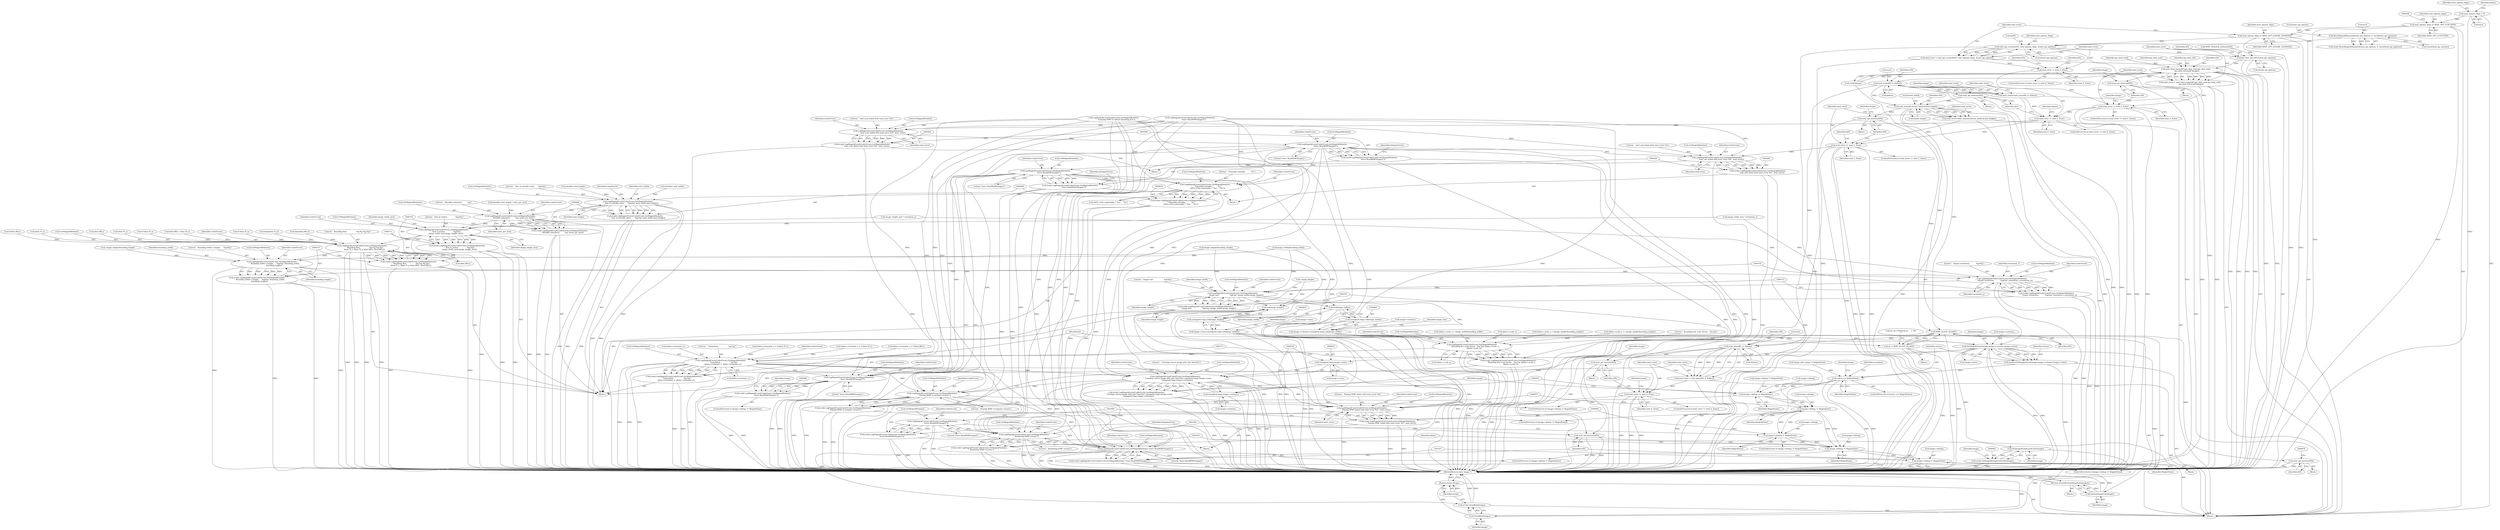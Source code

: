 digraph "0_ImageMagick_f6e9d0d9955e85bdd7540b251cd50d598dacc5e6_74@API" {
"1000221" [label="(Call,wmf_api_create(&API, wmf_options_flags, &wmf_api_options))"];
"1000216" [label="(Call,wmf_options_flags |= WMF_OPT_IGNORE_NONFATAL)"];
"1000200" [label="(Call,wmf_options_flags |= WMF_OPT_FUNCTION)"];
"1000146" [label="(Call,wmf_options_flags = 0)"];
"1000205" [label="(Call,ResetMagickMemory(&wmf_api_options, 0, sizeof(wmf_api_options)))"];
"1000219" [label="(Call,wmf_error = wmf_api_create(&API, wmf_options_flags, &wmf_api_options))"];
"1000228" [label="(Call,wmf_error != wmf_E_None)"];
"1000328" [label="(Call,wmf_error != wmf_E_None)"];
"1000388" [label="(Call,wmf_error != wmf_E_None)"];
"1000403" [label="(Call,LogMagickEvent(CoderEvent,GetMagickModule(),\n            \"  wmf_scan failed with wmf_error %d\", wmf_error))"];
"1000401" [label="(Call,(void) LogMagickEvent(CoderEvent,GetMagickModule(),\n            \"  wmf_scan failed with wmf_error %d\", wmf_error))"];
"1000410" [label="(Call,LogMagickEvent(CoderEvent,GetMagickModule(),\n            \"leave ReadWMFImage()\"))"];
"1000408" [label="(Call,(void) LogMagickEvent(CoderEvent,GetMagickModule(),\n            \"leave ReadWMFImage()\"))"];
"1000494" [label="(Call,LogMagickEvent(CoderEvent,GetMagickModule(),\n            \"  wmf_size failed with wmf_error %d\", wmf_error))"];
"1000492" [label="(Call,(void) LogMagickEvent(CoderEvent,GetMagickModule(),\n            \"  wmf_size failed with wmf_error %d\", wmf_error))"];
"1000501" [label="(Call,LogMagickEvent(CoderEvent,GetMagickModule(),\n            \"leave ReadWMFImage()\"))"];
"1000499" [label="(Call,(void) LogMagickEvent(CoderEvent,GetMagickModule(),\n            \"leave ReadWMFImage()\"))"];
"1000675" [label="(Call,LogMagickEvent(CoderEvent,GetMagickModule(),\n         \"  Placeable metafile:          %s\",\n         (API)->File->placeable ? \"Yes\" : \"No\"))"];
"1000673" [label="(Call,(void) LogMagickEvent(CoderEvent,GetMagickModule(),\n         \"  Placeable metafile:          %s\",\n         (API)->File->placeable ? \"Yes\" : \"No\"))"];
"1000689" [label="(Call,LogMagickEvent(CoderEvent,GetMagickModule(),\n        \"  Size in metafile units:      %gx%g\",wmf_width,wmf_height))"];
"1000687" [label="(Call,(void) LogMagickEvent(CoderEvent,GetMagickModule(),\n        \"  Size in metafile units:      %gx%g\",wmf_width,wmf_height))"];
"1000697" [label="(Call,LogMagickEvent(CoderEvent,GetMagickModule(),\n        \"  Metafile units/inch:         %g\",units_per_inch))"];
"1000695" [label="(Call,(void) LogMagickEvent(CoderEvent,GetMagickModule(),\n        \"  Metafile units/inch:         %g\",units_per_inch))"];
"1000704" [label="(Call,LogMagickEvent(CoderEvent,GetMagickModule(),\n        \"  Size in inches:              %gx%g\",\n        image_width_inch,image_height_inch))"];
"1000702" [label="(Call,(void) LogMagickEvent(CoderEvent,GetMagickModule(),\n        \"  Size in inches:              %gx%g\",\n        image_width_inch,image_height_inch))"];
"1000712" [label="(Call,LogMagickEvent(CoderEvent,GetMagickModule(),\n        \"  Bounding Box:                %g,%g %g,%g\",\n        bbox.TL.x, bbox.TL.y, bbox.BR.x, bbox.BR.y))"];
"1000710" [label="(Call,(void) LogMagickEvent(CoderEvent,GetMagickModule(),\n        \"  Bounding Box:                %g,%g %g,%g\",\n        bbox.TL.x, bbox.TL.y, bbox.BR.x, bbox.BR.y))"];
"1000738" [label="(Call,LogMagickEvent(CoderEvent,GetMagickModule(),\n        \"  Bounding width x height:     %gx%g\",bounding_width,\n        bounding_height))"];
"1000736" [label="(Call,(void) LogMagickEvent(CoderEvent,GetMagickModule(),\n        \"  Bounding width x height:     %gx%g\",bounding_width,\n        bounding_height))"];
"1000746" [label="(Call,LogMagickEvent(CoderEvent,GetMagickModule(),\n        \"  Output resolution:           %gx%g\",resolution_x,resolution_y))"];
"1000744" [label="(Call,(void) LogMagickEvent(CoderEvent,GetMagickModule(),\n        \"  Output resolution:           %gx%g\",resolution_x,resolution_y))"];
"1000754" [label="(Call,LogMagickEvent(CoderEvent,GetMagickModule(),\n        \"  Image size:                  %gx%g\",image_width,image_height))"];
"1000752" [label="(Call,(void) LogMagickEvent(CoderEvent,GetMagickModule(),\n        \"  Image size:                  %gx%g\",image_width,image_height))"];
"1000762" [label="(Call,LogMagickEvent(CoderEvent,GetMagickModule(),\n        \"  Bounding box scale factor:   %g,%g\",ddata->scale_x,\n        ddata->scale_y))"];
"1000760" [label="(Call,(void) LogMagickEvent(CoderEvent,GetMagickModule(),\n        \"  Bounding box scale factor:   %g,%g\",ddata->scale_x,\n        ddata->scale_y))"];
"1000774" [label="(Call,LogMagickEvent(CoderEvent,GetMagickModule(),\n        \"  Translation:                 %g,%g\",\n        ddata->translate_x, ddata->translate_y))"];
"1000772" [label="(Call,(void) LogMagickEvent(CoderEvent,GetMagickModule(),\n        \"  Translation:                 %g,%g\",\n        ddata->translate_x, ddata->translate_y))"];
"1000887" [label="(Call,LogMagickEvent(CoderEvent,GetMagickModule(),\n           \"leave ReadWMFImage()\"))"];
"1000885" [label="(Call,(void) LogMagickEvent(CoderEvent,GetMagickModule(),\n           \"leave ReadWMFImage()\"))"];
"1000926" [label="(Call,LogMagickEvent(CoderEvent,GetMagickModule(),\n        \"  Creating canvas image with size %lux%lu\",(unsigned long) image->rows,\n       (unsigned long) image->columns))"];
"1000924" [label="(Call,(void) LogMagickEvent(CoderEvent,GetMagickModule(),\n        \"  Creating canvas image with size %lux%lu\",(unsigned long) image->rows,\n       (unsigned long) image->columns))"];
"1000973" [label="(Call,LogMagickEvent(CoderEvent,GetMagickModule(),\n      \"  Playing WMF to prepare vectors\"))"];
"1000971" [label="(Call,(void) LogMagickEvent(CoderEvent,GetMagickModule(),\n      \"  Playing WMF to prepare vectors\"))"];
"1001000" [label="(Call,LogMagickEvent(CoderEvent,GetMagickModule(),\n            \"  Playing WMF failed with wmf_error %d\", wmf_error))"];
"1000998" [label="(Call,(void) LogMagickEvent(CoderEvent,GetMagickModule(),\n            \"  Playing WMF failed with wmf_error %d\", wmf_error))"];
"1001007" [label="(Call,LogMagickEvent(CoderEvent,GetMagickModule(),\n            \"leave ReadWMFImage()\"))"];
"1001005" [label="(Call,(void) LogMagickEvent(CoderEvent,GetMagickModule(),\n            \"leave ReadWMFImage()\"))"];
"1001022" [label="(Call,LogMagickEvent(CoderEvent,GetMagickModule(),\n      \"  Rendering WMF vectors\"))"];
"1001020" [label="(Call,(void) LogMagickEvent(CoderEvent,GetMagickModule(),\n      \"  Rendering WMF vectors\"))"];
"1001038" [label="(Call,LogMagickEvent(CoderEvent,GetMagickModule(),\"leave ReadWMFImage()\"))"];
"1001036" [label="(Call,(void) LogMagickEvent(CoderEvent,GetMagickModule(),\"leave ReadWMFImage()\"))"];
"1000856" [label="(Call,ceil(image_height))"];
"1000854" [label="(Call,(unsigned long) ceil(image_height))"];
"1000850" [label="(Call,image->rows=(unsigned long) ceil(image_height))"];
"1000896" [label="(Call,SetImageExtent(image,image->columns,image->rows))"];
"1000894" [label="(Call,status=SetImageExtent(image,image->columns,image->rows))"];
"1000905" [label="(Call,status == MagickFalse)"];
"1000919" [label="(Call,image->debug != MagickFalse)"];
"1000966" [label="(Call,image->debug != MagickFalse)"];
"1000992" [label="(Call,image->debug != MagickFalse)"];
"1001015" [label="(Call,image->debug != MagickFalse)"];
"1001031" [label="(Call,image->debug != MagickFalse)"];
"1000916" [label="(Call,DestroyImageList(image))"];
"1000915" [label="(Return,return(DestroyImageList(image));)"];
"1000930" [label="(Call,(unsigned long) image->rows)"];
"1000935" [label="(Call,(unsigned long) image->columns)"];
"1000963" [label="(Call,SetImageBackgroundColor(image))"];
"1000961" [label="(Call,(void) SetImageBackgroundColor(image))"];
"1001046" [label="(Call,CloseBlob(image))"];
"1001044" [label="(Call,(void) CloseBlob(image))"];
"1001048" [label="(Return,return image;)"];
"1000864" [label="(Call,ceil(image_width))"];
"1000862" [label="(Call,(unsigned long) ceil(image_width))"];
"1000858" [label="(Call,image->columns=(unsigned long) ceil(image_width))"];
"1000479" [label="(Call,wmf_error != wmf_E_None)"];
"1000985" [label="(Call,wmf_error != wmf_E_None)"];
"1000313" [label="(Call,lite_font_init (API,&wmf_api_options))"];
"1000319" [label="(Call,wmf_bbuf_input(API,ipa_blob_read,ipa_blob_seek,\n    ipa_blob_tell,(void*)image))"];
"1000317" [label="(Call,wmf_error = wmf_bbuf_input(API,ipa_blob_read,ipa_blob_seek,\n    ipa_blob_tell,(void*)image))"];
"1000332" [label="(Call,wmf_api_destroy(API))"];
"1000382" [label="(Call,wmf_scan(API, 0, &bbox))"];
"1000380" [label="(Call,wmf_error=wmf_scan(API, 0, &bbox))"];
"1000392" [label="(Call,wmf_api_destroy(API))"];
"1000472" [label="(Call,wmf_size(API,&wmf_width,&wmf_height))"];
"1000470" [label="(Call,wmf_error=wmf_size(API,&wmf_width,&wmf_height))"];
"1000483" [label="(Call,wmf_api_destroy(API))"];
"1000790" [label="(Call,WMF_ELICIT_DC(API))"];
"1000788" [label="(Call,dc = WMF_ELICIT_DC(API))"];
"1000873" [label="(Call,wmf_api_destroy(API))"];
"1000979" [label="(Call,wmf_play(API, 0, &bbox))"];
"1000977" [label="(Call,wmf_error = wmf_play(API, 0, &bbox))"];
"1000989" [label="(Call,wmf_api_destroy(API))"];
"1001042" [label="(Call,wmf_api_destroy(API))"];
"1000752" [label="(Call,(void) LogMagickEvent(CoderEvent,GetMagickModule(),\n        \"  Image size:                  %gx%g\",image_width,image_height))"];
"1000769" [label="(Call,ddata->scale_y)"];
"1000479" [label="(Call,wmf_error != wmf_E_None)"];
"1000498" [label="(Identifier,wmf_error)"];
"1000778" [label="(Call,ddata->translate_x)"];
"1000869" [label="(Identifier,image_info)"];
"1000901" [label="(Call,image->rows)"];
"1000897" [label="(Identifier,image)"];
"1000710" [label="(Call,(void) LogMagickEvent(CoderEvent,GetMagickModule(),\n        \"  Bounding Box:                %g,%g %g,%g\",\n        bbox.TL.x, bbox.TL.y, bbox.BR.x, bbox.BR.y))"];
"1000981" [label="(Literal,0)"];
"1000713" [label="(Identifier,CoderEvent)"];
"1001044" [label="(Call,(void) CloseBlob(image))"];
"1000751" [label="(Identifier,resolution_y)"];
"1000314" [label="(Identifier,API)"];
"1000766" [label="(Call,ddata->scale_x)"];
"1000384" [label="(Literal,0)"];
"1000749" [label="(Literal,\"  Output resolution:           %gx%g\")"];
"1000692" [label="(Literal,\"  Size in metafile units:      %gx%g\")"];
"1000549" [label="(Call,(double) wmf_height)"];
"1001049" [label="(Identifier,image)"];
"1000888" [label="(Identifier,CoderEvent)"];
"1000997" [label="(Block,)"];
"1000222" [label="(Call,&API)"];
"1001030" [label="(ControlStructure,if (image->debug != MagickFalse))"];
"1001001" [label="(Identifier,CoderEvent)"];
"1000857" [label="(Identifier,image_height)"];
"1000651" [label="(Call,-image_height/bounding_height)"];
"1000898" [label="(Call,image->columns)"];
"1000502" [label="(Identifier,CoderEvent)"];
"1000313" [label="(Call,lite_font_init (API,&wmf_api_options))"];
"1000216" [label="(Call,wmf_options_flags |= WMF_OPT_IGNORE_NONFATAL)"];
"1000148" [label="(Literal,0)"];
"1000147" [label="(Identifier,wmf_options_flags)"];
"1000998" [label="(Call,(void) LogMagickEvent(CoderEvent,GetMagickModule(),\n            \"  Playing WMF failed with wmf_error %d\", wmf_error))"];
"1000690" [label="(Identifier,CoderEvent)"];
"1000401" [label="(Call,(void) LogMagickEvent(CoderEvent,GetMagickModule(),\n            \"  wmf_scan failed with wmf_error %d\", wmf_error))"];
"1000894" [label="(Call,status=SetImageExtent(image,image->columns,image->rows))"];
"1000758" [label="(Identifier,image_width)"];
"1000652" [label="(Call,-image_height)"];
"1000472" [label="(Call,wmf_size(API,&wmf_width,&wmf_height))"];
"1000392" [label="(Call,wmf_api_destroy(API))"];
"1000862" [label="(Call,(unsigned long) ceil(image_width))"];
"1000864" [label="(Call,ceil(image_width))"];
"1000973" [label="(Call,LogMagickEvent(CoderEvent,GetMagickModule(),\n      \"  Playing WMF to prepare vectors\"))"];
"1000791" [label="(Identifier,API)"];
"1000908" [label="(Block,)"];
"1000478" [label="(ControlStructure,if (wmf_error != wmf_E_None))"];
"1000218" [label="(Identifier,WMF_OPT_IGNORE_NONFATAL)"];
"1000742" [label="(Identifier,bounding_width)"];
"1000380" [label="(Call,wmf_error=wmf_scan(API, 0, &bbox))"];
"1000672" [label="(Block,)"];
"1000324" [label="(Call,(void*)image)"];
"1000976" [label="(Literal,\"  Playing WMF to prepare vectors\")"];
"1000993" [label="(Call,image->debug)"];
"1000731" [label="(Call,bbox.BR.y)"];
"1000264" [label="(Call,WMF_MAGICK_GetData(API))"];
"1001022" [label="(Call,LogMagickEvent(CoderEvent,GetMagickModule(),\n      \"  Rendering WMF vectors\"))"];
"1000631" [label="(Call,image_height/bounding_height)"];
"1000910" [label="(Identifier,exception)"];
"1000990" [label="(Identifier,API)"];
"1000381" [label="(Identifier,wmf_error)"];
"1000677" [label="(Call,GetMagickModule())"];
"1000963" [label="(Call,SetImageBackgroundColor(image))"];
"1001038" [label="(Call,LogMagickEvent(CoderEvent,GetMagickModule(),\"leave ReadWMFImage()\"))"];
"1000393" [label="(Identifier,API)"];
"1001036" [label="(Call,(void) LogMagickEvent(CoderEvent,GetMagickModule(),\"leave ReadWMFImage()\"))"];
"1000895" [label="(Identifier,status)"];
"1000202" [label="(Identifier,WMF_OPT_FUNCTION)"];
"1000991" [label="(ControlStructure,if (image->debug != MagickFalse))"];
"1001035" [label="(Identifier,MagickFalse)"];
"1000748" [label="(Call,GetMagickModule())"];
"1000205" [label="(Call,ResetMagickMemory(&wmf_api_options, 0, sizeof(wmf_api_options)))"];
"1000907" [label="(Identifier,MagickFalse)"];
"1000391" [label="(Block,)"];
"1000927" [label="(Identifier,CoderEvent)"];
"1001000" [label="(Call,LogMagickEvent(CoderEvent,GetMagickModule(),\n            \"  Playing WMF failed with wmf_error %d\", wmf_error))"];
"1000679" [label="(Call,(API)->File->placeable ? \"Yes\" : \"No\")"];
"1000501" [label="(Call,LogMagickEvent(CoderEvent,GetMagickModule(),\n            \"leave ReadWMFImage()\"))"];
"1000497" [label="(Literal,\"  wmf_size failed with wmf_error %d\")"];
"1000704" [label="(Call,LogMagickEvent(CoderEvent,GetMagickModule(),\n        \"  Size in inches:              %gx%g\",\n        image_width_inch,image_height_inch))"];
"1000709" [label="(Identifier,image_height_inch)"];
"1000385" [label="(Call,&bbox)"];
"1001024" [label="(Call,GetMagickModule())"];
"1000697" [label="(Call,LogMagickEvent(CoderEvent,GetMagickModule(),\n        \"  Metafile units/inch:         %g\",units_per_inch))"];
"1000747" [label="(Identifier,CoderEvent)"];
"1000600" [label="(Call,0-bbox.TL.x)"];
"1001016" [label="(Call,image->debug)"];
"1000225" [label="(Call,&wmf_api_options)"];
"1000975" [label="(Call,GetMagickModule())"];
"1000251" [label="(Call,LogMagickEvent(CoderEvent,GetMagickModule(),\n            \"leave ReadWMFImage()\"))"];
"1000708" [label="(Identifier,image_width_inch)"];
"1000219" [label="(Call,wmf_error = wmf_api_create(&API, wmf_options_flags, &wmf_api_options))"];
"1001039" [label="(Identifier,CoderEvent)"];
"1000988" [label="(Block,)"];
"1000388" [label="(Call,wmf_error != wmf_E_None)"];
"1000397" [label="(Identifier,image)"];
"1000916" [label="(Call,DestroyImageList(image))"];
"1000966" [label="(Call,image->debug != MagickFalse)"];
"1001048" [label="(Return,return image;)"];
"1000406" [label="(Literal,\"  wmf_scan failed with wmf_error %d\")"];
"1000905" [label="(Call,status == MagickFalse)"];
"1000152" [label="(Identifier,ddata)"];
"1000320" [label="(Identifier,API)"];
"1000627" [label="(Call,ddata->scale_y = (image_height/bounding_height))"];
"1000904" [label="(ControlStructure,if (status == MagickFalse))"];
"1000965" [label="(ControlStructure,if (image->debug != MagickFalse))"];
"1000331" [label="(Block,)"];
"1000736" [label="(Call,(void) LogMagickEvent(CoderEvent,GetMagickModule(),\n        \"  Bounding width x height:     %gx%g\",bounding_width,\n        bounding_height))"];
"1001019" [label="(Identifier,MagickFalse)"];
"1000492" [label="(Call,(void) LogMagickEvent(CoderEvent,GetMagickModule(),\n            \"  wmf_size failed with wmf_error %d\", wmf_error))"];
"1000746" [label="(Call,LogMagickEvent(CoderEvent,GetMagickModule(),\n        \"  Output resolution:           %gx%g\",resolution_x,resolution_y))"];
"1000496" [label="(Call,GetMagickModule())"];
"1000788" [label="(Call,dc = WMF_ELICIT_DC(API))"];
"1000790" [label="(Call,WMF_ELICIT_DC(API))"];
"1000673" [label="(Call,(void) LogMagickEvent(CoderEvent,GetMagickModule(),\n         \"  Placeable metafile:          %s\",\n         (API)->File->placeable ? \"Yes\" : \"No\"))"];
"1001005" [label="(Call,(void) LogMagickEvent(CoderEvent,GetMagickModule(),\n            \"leave ReadWMFImage()\"))"];
"1000220" [label="(Identifier,wmf_error)"];
"1000474" [label="(Call,&wmf_width)"];
"1000985" [label="(Call,wmf_error != wmf_E_None)"];
"1000227" [label="(ControlStructure,if (wmf_error != wmf_E_None))"];
"1000315" [label="(Call,&wmf_api_options)"];
"1000620" [label="(Call,fabs(bbox.TL.y))"];
"1001023" [label="(Identifier,CoderEvent)"];
"1000203" [label="(Call,(void) ResetMagickMemory(&wmf_api_options, 0, sizeof(wmf_api_options)))"];
"1000860" [label="(Identifier,image)"];
"1000968" [label="(Identifier,image)"];
"1000332" [label="(Call,wmf_api_destroy(API))"];
"1000614" [label="(Call,fabs(bbox.BR.y))"];
"1000647" [label="(Call,ddata->scale_y = (-image_height/bounding_height))"];
"1000741" [label="(Literal,\"  Bounding width x height:     %gx%g\")"];
"1001002" [label="(Call,GetMagickModule())"];
"1000889" [label="(Call,GetMagickModule())"];
"1000667" [label="(Call,image->debug != MagickFalse)"];
"1000961" [label="(Call,(void) SetImageBackgroundColor(image))"];
"1000744" [label="(Call,(void) LogMagickEvent(CoderEvent,GetMagickModule(),\n        \"  Output resolution:           %gx%g\",resolution_x,resolution_y))"];
"1001041" [label="(Literal,\"leave ReadWMFImage()\")"];
"1000980" [label="(Identifier,API)"];
"1000494" [label="(Call,LogMagickEvent(CoderEvent,GetMagickModule(),\n            \"  wmf_size failed with wmf_error %d\", wmf_error))"];
"1000765" [label="(Literal,\"  Bounding box scale factor:   %g,%g\")"];
"1000483" [label="(Call,wmf_api_destroy(API))"];
"1000943" [label="(Identifier,image)"];
"1000874" [label="(Identifier,API)"];
"1000200" [label="(Call,wmf_options_flags |= WMF_OPT_FUNCTION)"];
"1001028" [label="(Identifier,ddata)"];
"1000940" [label="(Block,)"];
"1000977" [label="(Call,wmf_error = wmf_play(API, 0, &bbox))"];
"1000410" [label="(Call,LogMagickEvent(CoderEvent,GetMagickModule(),\n            \"leave ReadWMFImage()\"))"];
"1000715" [label="(Literal,\"  Bounding Box:                %g,%g %g,%g\")"];
"1000208" [label="(Literal,0)"];
"1000330" [label="(Identifier,wmf_E_None)"];
"1000865" [label="(Identifier,image_width)"];
"1000756" [label="(Call,GetMagickModule())"];
"1000887" [label="(Call,LogMagickEvent(CoderEvent,GetMagickModule(),\n           \"leave ReadWMFImage()\"))"];
"1000763" [label="(Identifier,CoderEvent)"];
"1000979" [label="(Call,wmf_play(API, 0, &bbox))"];
"1000491" [label="(Block,)"];
"1000755" [label="(Identifier,CoderEvent)"];
"1000932" [label="(Call,image->rows)"];
"1001008" [label="(Identifier,CoderEvent)"];
"1000400" [label="(Block,)"];
"1000923" [label="(Identifier,MagickFalse)"];
"1000964" [label="(Identifier,image)"];
"1000706" [label="(Call,GetMagickModule())"];
"1000659" [label="(Call,0-bbox.BR.y)"];
"1000716" [label="(Call,bbox.TL.x)"];
"1000879" [label="(ControlStructure,if (image->debug != MagickFalse))"];
"1000678" [label="(Literal,\"  Placeable metafile:          %s\")"];
"1000407" [label="(Identifier,wmf_error)"];
"1000689" [label="(Call,LogMagickEvent(CoderEvent,GetMagickModule(),\n        \"  Size in metafile units:      %gx%g\",wmf_width,wmf_height))"];
"1000777" [label="(Literal,\"  Translation:                 %g,%g\")"];
"1000596" [label="(Call,ddata->translate_x = 0-bbox.TL.x)"];
"1000714" [label="(Call,GetMagickModule())"];
"1000224" [label="(Identifier,wmf_options_flags)"];
"1000974" [label="(Identifier,CoderEvent)"];
"1001003" [label="(Literal,\"  Playing WMF failed with wmf_error %d\")"];
"1001004" [label="(Identifier,wmf_error)"];
"1001031" [label="(Call,image->debug != MagickFalse)"];
"1000984" [label="(ControlStructure,if (wmf_error != wmf_E_None))"];
"1000917" [label="(Identifier,image)"];
"1000759" [label="(Identifier,image_height)"];
"1000726" [label="(Call,bbox.BR.x)"];
"1000319" [label="(Call,wmf_bbuf_input(API,ipa_blob_read,ipa_blob_seek,\n    ipa_blob_tell,(void*)image))"];
"1000503" [label="(Call,GetMagickModule())"];
"1001009" [label="(Call,GetMagickModule())"];
"1000929" [label="(Literal,\"  Creating canvas image with size %lux%lu\")"];
"1000858" [label="(Call,image->columns=(unsigned long) ceil(image_width))"];
"1000484" [label="(Identifier,API)"];
"1001025" [label="(Literal,\"  Rendering WMF vectors\")"];
"1000926" [label="(Call,LogMagickEvent(CoderEvent,GetMagickModule(),\n        \"  Creating canvas image with size %lux%lu\",(unsigned long) image->rows,\n       (unsigned long) image->columns))"];
"1000333" [label="(Identifier,API)"];
"1000383" [label="(Identifier,API)"];
"1000481" [label="(Identifier,wmf_E_None)"];
"1000893" [label="(Identifier,image)"];
"1000555" [label="(Call,image_width_inch * resolution_x)"];
"1000206" [label="(Call,&wmf_api_options)"];
"1000989" [label="(Call,wmf_api_destroy(API))"];
"1000228" [label="(Call,wmf_error != wmf_E_None)"];
"1000411" [label="(Identifier,CoderEvent)"];
"1000701" [label="(Identifier,units_per_inch)"];
"1000971" [label="(Call,(void) LogMagickEvent(CoderEvent,GetMagickModule(),\n      \"  Playing WMF to prepare vectors\"))"];
"1000937" [label="(Call,image->columns)"];
"1000473" [label="(Identifier,API)"];
"1000872" [label="(Block,)"];
"1000757" [label="(Literal,\"  Image size:                  %gx%g\")"];
"1000221" [label="(Call,wmf_api_create(&API, wmf_options_flags, &wmf_api_options))"];
"1000935" [label="(Call,(unsigned long) image->columns)"];
"1000920" [label="(Call,image->debug)"];
"1000376" [label="(Call,LogMagickEvent(CoderEvent,GetMagickModule(),\n      \"  Scanning WMF to obtain bounding box\"))"];
"1000885" [label="(Call,(void) LogMagickEvent(CoderEvent,GetMagickModule(),\n           \"leave ReadWMFImage()\"))"];
"1000209" [label="(Call,sizeof(wmf_api_options))"];
"1000750" [label="(Identifier,resolution_x)"];
"1000229" [label="(Identifier,wmf_error)"];
"1000405" [label="(Call,GetMagickModule())"];
"1000994" [label="(Identifier,image)"];
"1000389" [label="(Identifier,wmf_error)"];
"1000867" [label="(Call,image_info->ping != MagickFalse)"];
"1000707" [label="(Literal,\"  Size in inches:              %gx%g\")"];
"1000413" [label="(Literal,\"leave ReadWMFImage()\")"];
"1001020" [label="(Call,(void) LogMagickEvent(CoderEvent,GetMagickModule(),\n      \"  Rendering WMF vectors\"))"];
"1000693" [label="(Identifier,wmf_width)"];
"1000793" [label="(Literal,\"dc->Window.Ox     = %d\n\")"];
"1000495" [label="(Identifier,CoderEvent)"];
"1000329" [label="(Identifier,wmf_error)"];
"1000705" [label="(Identifier,CoderEvent)"];
"1001040" [label="(Call,GetMagickModule())"];
"1000506" [label="(Identifier,DelegateError)"];
"1000201" [label="(Identifier,wmf_options_flags)"];
"1001047" [label="(Identifier,image)"];
"1000764" [label="(Call,GetMagickModule())"];
"1000259" [label="(Identifier,API)"];
"1000390" [label="(Identifier,wmf_E_None)"];
"1000921" [label="(Identifier,image)"];
"1000760" [label="(Call,(void) LogMagickEvent(CoderEvent,GetMagickModule(),\n        \"  Bounding box scale factor:   %g,%g\",ddata->scale_x,\n        ddata->scale_y))"];
"1000337" [label="(Identifier,image)"];
"1000560" [label="(Call,image_height_inch * resolution_y)"];
"1000217" [label="(Identifier,wmf_options_flags)"];
"1001015" [label="(Call,image->debug != MagickFalse)"];
"1001042" [label="(Call,wmf_api_destroy(API))"];
"1000906" [label="(Identifier,status)"];
"1000781" [label="(Call,ddata->translate_y)"];
"1000775" [label="(Identifier,CoderEvent)"];
"1000382" [label="(Call,wmf_scan(API, 0, &bbox))"];
"1000721" [label="(Call,bbox.TL.y)"];
"1000131" [label="(Block,)"];
"1000634" [label="(Call,ddata->translate_y = 0-bbox.TL.y)"];
"1000890" [label="(Literal,\"leave ReadWMFImage()\")"];
"1000694" [label="(Identifier,wmf_height)"];
"1000482" [label="(Block,)"];
"1000419" [label="(Identifier,ddata)"];
"1001050" [label="(MethodReturn,static Image *)"];
"1000504" [label="(Literal,\"leave ReadWMFImage()\")"];
"1000403" [label="(Call,LogMagickEvent(CoderEvent,GetMagickModule(),\n            \"  wmf_scan failed with wmf_error %d\", wmf_error))"];
"1001007" [label="(Call,LogMagickEvent(CoderEvent,GetMagickModule(),\n            \"leave ReadWMFImage()\"))"];
"1000321" [label="(Identifier,ipa_blob_read)"];
"1000700" [label="(Literal,\"  Metafile units/inch:         %g\")"];
"1000387" [label="(ControlStructure,if (wmf_error != wmf_E_None))"];
"1000851" [label="(Call,image->rows)"];
"1000738" [label="(Call,LogMagickEvent(CoderEvent,GetMagickModule(),\n        \"  Bounding width x height:     %gx%g\",bounding_width,\n        bounding_height))"];
"1000928" [label="(Call,GetMagickModule())"];
"1000687" [label="(Call,(void) LogMagickEvent(CoderEvent,GetMagickModule(),\n        \"  Size in metafile units:      %gx%g\",wmf_width,wmf_height))"];
"1000476" [label="(Call,&wmf_height)"];
"1000996" [label="(Identifier,MagickFalse)"];
"1000850" [label="(Call,image->rows=(unsigned long) ceil(image_height))"];
"1000676" [label="(Identifier,CoderEvent)"];
"1000415" [label="(Identifier,DelegateError)"];
"1000146" [label="(Call,wmf_options_flags = 0)"];
"1000754" [label="(Call,LogMagickEvent(CoderEvent,GetMagickModule(),\n        \"  Image size:                  %gx%g\",image_width,image_height))"];
"1000702" [label="(Call,(void) LogMagickEvent(CoderEvent,GetMagickModule(),\n        \"  Size in inches:              %gx%g\",\n        image_width_inch,image_height_inch))"];
"1000789" [label="(Identifier,dc)"];
"1000743" [label="(Identifier,bounding_height)"];
"1000593" [label="(Call,image_width/bounding_width)"];
"1001043" [label="(Identifier,API)"];
"1000548" [label="(Call,(double) wmf_height / units_per_inch)"];
"1000655" [label="(Call,ddata->translate_y = 0-bbox.BR.y)"];
"1000774" [label="(Call,LogMagickEvent(CoderEvent,GetMagickModule(),\n        \"  Translation:                 %g,%g\",\n        ddata->translate_x, ddata->translate_y))"];
"1000854" [label="(Call,(unsigned long) ceil(image_height))"];
"1000978" [label="(Identifier,wmf_error)"];
"1000408" [label="(Call,(void) LogMagickEvent(CoderEvent,GetMagickModule(),\n            \"leave ReadWMFImage()\"))"];
"1000480" [label="(Identifier,wmf_error)"];
"1000328" [label="(Call,wmf_error != wmf_E_None)"];
"1000488" [label="(Identifier,image)"];
"1000327" [label="(ControlStructure,if (wmf_error != wmf_E_None))"];
"1000695" [label="(Call,(void) LogMagickEvent(CoderEvent,GetMagickModule(),\n        \"  Metafile units/inch:         %g\",units_per_inch))"];
"1000511" [label="(Identifier,API)"];
"1000987" [label="(Identifier,wmf_E_None)"];
"1000712" [label="(Call,LogMagickEvent(CoderEvent,GetMagickModule(),\n        \"  Bounding Box:                %g,%g %g,%g\",\n        bbox.TL.x, bbox.TL.y, bbox.BR.x, bbox.BR.y))"];
"1000318" [label="(Identifier,wmf_error)"];
"1000918" [label="(ControlStructure,if (image->debug != MagickFalse))"];
"1000992" [label="(Call,image->debug != MagickFalse)"];
"1000230" [label="(Identifier,wmf_E_None)"];
"1000233" [label="(Identifier,API)"];
"1000698" [label="(Identifier,CoderEvent)"];
"1000675" [label="(Call,LogMagickEvent(CoderEvent,GetMagickModule(),\n         \"  Placeable metafile:          %s\",\n         (API)->File->placeable ? \"Yes\" : \"No\"))"];
"1001010" [label="(Literal,\"leave ReadWMFImage()\")"];
"1000542" [label="(Call,(double) wmf_width)"];
"1000740" [label="(Call,GetMagickModule())"];
"1000699" [label="(Call,GetMagickModule())"];
"1001017" [label="(Identifier,image)"];
"1000784" [label="(Block,)"];
"1000371" [label="(Identifier,image)"];
"1000873" [label="(Call,wmf_api_destroy(API))"];
"1000470" [label="(Call,wmf_error=wmf_size(API,&wmf_width,&wmf_height))"];
"1000924" [label="(Call,(void) LogMagickEvent(CoderEvent,GetMagickModule(),\n        \"  Creating canvas image with size %lux%lu\",(unsigned long) image->rows,\n       (unsigned long) image->columns))"];
"1000471" [label="(Identifier,wmf_error)"];
"1000638" [label="(Call,0-bbox.TL.y)"];
"1000930" [label="(Call,(unsigned long) image->rows)"];
"1001046" [label="(Call,CloseBlob(image))"];
"1000967" [label="(Call,image->debug)"];
"1000982" [label="(Call,&bbox)"];
"1000739" [label="(Identifier,CoderEvent)"];
"1000915" [label="(Return,return(DestroyImageList(image));)"];
"1000322" [label="(Identifier,ipa_blob_seek)"];
"1000859" [label="(Call,image->columns)"];
"1000565" [label="(Call,bbox.BR.x - bbox.TL.x)"];
"1000772" [label="(Call,(void) LogMagickEvent(CoderEvent,GetMagickModule(),\n        \"  Translation:                 %g,%g\",\n        ddata->translate_x, ddata->translate_y))"];
"1000970" [label="(Identifier,MagickFalse)"];
"1000896" [label="(Call,SetImageExtent(image,image->columns,image->rows))"];
"1000317" [label="(Call,wmf_error = wmf_bbuf_input(API,ipa_blob_read,ipa_blob_seek,\n    ipa_blob_tell,(void*)image))"];
"1000589" [label="(Call,ddata->scale_x = image_width/bounding_width)"];
"1000412" [label="(Call,GetMagickModule())"];
"1001014" [label="(ControlStructure,if (image->debug != MagickFalse))"];
"1000919" [label="(Call,image->debug != MagickFalse)"];
"1000404" [label="(Identifier,CoderEvent)"];
"1000986" [label="(Identifier,wmf_error)"];
"1000323" [label="(Identifier,ipa_blob_tell)"];
"1001012" [label="(Identifier,DelegateError)"];
"1000691" [label="(Call,GetMagickModule())"];
"1000856" [label="(Call,ceil(image_height))"];
"1001032" [label="(Call,image->debug)"];
"1000762" [label="(Call,LogMagickEvent(CoderEvent,GetMagickModule(),\n        \"  Bounding box scale factor:   %g,%g\",ddata->scale_x,\n        ddata->scale_y))"];
"1000776" [label="(Call,GetMagickModule())"];
"1000499" [label="(Call,(void) LogMagickEvent(CoderEvent,GetMagickModule(),\n            \"leave ReadWMFImage()\"))"];
"1000221" -> "1000219"  [label="AST: "];
"1000221" -> "1000225"  [label="CFG: "];
"1000222" -> "1000221"  [label="AST: "];
"1000224" -> "1000221"  [label="AST: "];
"1000225" -> "1000221"  [label="AST: "];
"1000219" -> "1000221"  [label="CFG: "];
"1000221" -> "1001050"  [label="DDG: "];
"1000221" -> "1001050"  [label="DDG: "];
"1000221" -> "1000219"  [label="DDG: "];
"1000221" -> "1000219"  [label="DDG: "];
"1000221" -> "1000219"  [label="DDG: "];
"1000216" -> "1000221"  [label="DDG: "];
"1000205" -> "1000221"  [label="DDG: "];
"1000221" -> "1000313"  [label="DDG: "];
"1000216" -> "1000131"  [label="AST: "];
"1000216" -> "1000218"  [label="CFG: "];
"1000217" -> "1000216"  [label="AST: "];
"1000218" -> "1000216"  [label="AST: "];
"1000220" -> "1000216"  [label="CFG: "];
"1000216" -> "1001050"  [label="DDG: "];
"1000216" -> "1001050"  [label="DDG: "];
"1000200" -> "1000216"  [label="DDG: "];
"1000200" -> "1000131"  [label="AST: "];
"1000200" -> "1000202"  [label="CFG: "];
"1000201" -> "1000200"  [label="AST: "];
"1000202" -> "1000200"  [label="AST: "];
"1000204" -> "1000200"  [label="CFG: "];
"1000200" -> "1001050"  [label="DDG: "];
"1000200" -> "1001050"  [label="DDG: "];
"1000146" -> "1000200"  [label="DDG: "];
"1000146" -> "1000131"  [label="AST: "];
"1000146" -> "1000148"  [label="CFG: "];
"1000147" -> "1000146"  [label="AST: "];
"1000148" -> "1000146"  [label="AST: "];
"1000152" -> "1000146"  [label="CFG: "];
"1000146" -> "1001050"  [label="DDG: "];
"1000205" -> "1000203"  [label="AST: "];
"1000205" -> "1000209"  [label="CFG: "];
"1000206" -> "1000205"  [label="AST: "];
"1000208" -> "1000205"  [label="AST: "];
"1000209" -> "1000205"  [label="AST: "];
"1000203" -> "1000205"  [label="CFG: "];
"1000205" -> "1000203"  [label="DDG: "];
"1000205" -> "1000203"  [label="DDG: "];
"1000219" -> "1000131"  [label="AST: "];
"1000220" -> "1000219"  [label="AST: "];
"1000229" -> "1000219"  [label="CFG: "];
"1000219" -> "1001050"  [label="DDG: "];
"1000219" -> "1000228"  [label="DDG: "];
"1000228" -> "1000227"  [label="AST: "];
"1000228" -> "1000230"  [label="CFG: "];
"1000229" -> "1000228"  [label="AST: "];
"1000230" -> "1000228"  [label="AST: "];
"1000233" -> "1000228"  [label="CFG: "];
"1000259" -> "1000228"  [label="CFG: "];
"1000228" -> "1000328"  [label="DDG: "];
"1000328" -> "1000327"  [label="AST: "];
"1000328" -> "1000330"  [label="CFG: "];
"1000329" -> "1000328"  [label="AST: "];
"1000330" -> "1000328"  [label="AST: "];
"1000333" -> "1000328"  [label="CFG: "];
"1000371" -> "1000328"  [label="CFG: "];
"1000328" -> "1001050"  [label="DDG: "];
"1000328" -> "1001050"  [label="DDG: "];
"1000328" -> "1001050"  [label="DDG: "];
"1000317" -> "1000328"  [label="DDG: "];
"1000328" -> "1000388"  [label="DDG: "];
"1000388" -> "1000387"  [label="AST: "];
"1000388" -> "1000390"  [label="CFG: "];
"1000389" -> "1000388"  [label="AST: "];
"1000390" -> "1000388"  [label="AST: "];
"1000393" -> "1000388"  [label="CFG: "];
"1000419" -> "1000388"  [label="CFG: "];
"1000380" -> "1000388"  [label="DDG: "];
"1000388" -> "1000403"  [label="DDG: "];
"1000388" -> "1000479"  [label="DDG: "];
"1000403" -> "1000401"  [label="AST: "];
"1000403" -> "1000407"  [label="CFG: "];
"1000404" -> "1000403"  [label="AST: "];
"1000405" -> "1000403"  [label="AST: "];
"1000406" -> "1000403"  [label="AST: "];
"1000407" -> "1000403"  [label="AST: "];
"1000401" -> "1000403"  [label="CFG: "];
"1000403" -> "1000401"  [label="DDG: "];
"1000403" -> "1000401"  [label="DDG: "];
"1000403" -> "1000401"  [label="DDG: "];
"1000403" -> "1000401"  [label="DDG: "];
"1000376" -> "1000403"  [label="DDG: "];
"1000251" -> "1000403"  [label="DDG: "];
"1000403" -> "1000410"  [label="DDG: "];
"1000401" -> "1000400"  [label="AST: "];
"1000402" -> "1000401"  [label="AST: "];
"1000409" -> "1000401"  [label="CFG: "];
"1000401" -> "1001050"  [label="DDG: "];
"1000401" -> "1001050"  [label="DDG: "];
"1000410" -> "1000408"  [label="AST: "];
"1000410" -> "1000413"  [label="CFG: "];
"1000411" -> "1000410"  [label="AST: "];
"1000412" -> "1000410"  [label="AST: "];
"1000413" -> "1000410"  [label="AST: "];
"1000408" -> "1000410"  [label="CFG: "];
"1000410" -> "1001050"  [label="DDG: "];
"1000410" -> "1001050"  [label="DDG: "];
"1000410" -> "1000408"  [label="DDG: "];
"1000410" -> "1000408"  [label="DDG: "];
"1000410" -> "1000408"  [label="DDG: "];
"1000410" -> "1000494"  [label="DDG: "];
"1000410" -> "1000675"  [label="DDG: "];
"1000410" -> "1000887"  [label="DDG: "];
"1000410" -> "1000926"  [label="DDG: "];
"1000410" -> "1000973"  [label="DDG: "];
"1000410" -> "1001000"  [label="DDG: "];
"1000410" -> "1001022"  [label="DDG: "];
"1000410" -> "1001038"  [label="DDG: "];
"1000408" -> "1000400"  [label="AST: "];
"1000409" -> "1000408"  [label="AST: "];
"1000415" -> "1000408"  [label="CFG: "];
"1000408" -> "1001050"  [label="DDG: "];
"1000408" -> "1001050"  [label="DDG: "];
"1000494" -> "1000492"  [label="AST: "];
"1000494" -> "1000498"  [label="CFG: "];
"1000495" -> "1000494"  [label="AST: "];
"1000496" -> "1000494"  [label="AST: "];
"1000497" -> "1000494"  [label="AST: "];
"1000498" -> "1000494"  [label="AST: "];
"1000492" -> "1000494"  [label="CFG: "];
"1000494" -> "1001050"  [label="DDG: "];
"1000494" -> "1000492"  [label="DDG: "];
"1000494" -> "1000492"  [label="DDG: "];
"1000494" -> "1000492"  [label="DDG: "];
"1000494" -> "1000492"  [label="DDG: "];
"1000376" -> "1000494"  [label="DDG: "];
"1000251" -> "1000494"  [label="DDG: "];
"1000479" -> "1000494"  [label="DDG: "];
"1000494" -> "1000501"  [label="DDG: "];
"1000492" -> "1000491"  [label="AST: "];
"1000493" -> "1000492"  [label="AST: "];
"1000500" -> "1000492"  [label="CFG: "];
"1000492" -> "1001050"  [label="DDG: "];
"1000492" -> "1001050"  [label="DDG: "];
"1000501" -> "1000499"  [label="AST: "];
"1000501" -> "1000504"  [label="CFG: "];
"1000502" -> "1000501"  [label="AST: "];
"1000503" -> "1000501"  [label="AST: "];
"1000504" -> "1000501"  [label="AST: "];
"1000499" -> "1000501"  [label="CFG: "];
"1000501" -> "1001050"  [label="DDG: "];
"1000501" -> "1001050"  [label="DDG: "];
"1000501" -> "1000499"  [label="DDG: "];
"1000501" -> "1000499"  [label="DDG: "];
"1000501" -> "1000499"  [label="DDG: "];
"1000501" -> "1000675"  [label="DDG: "];
"1000501" -> "1000887"  [label="DDG: "];
"1000501" -> "1000926"  [label="DDG: "];
"1000501" -> "1000973"  [label="DDG: "];
"1000501" -> "1001000"  [label="DDG: "];
"1000501" -> "1001022"  [label="DDG: "];
"1000501" -> "1001038"  [label="DDG: "];
"1000499" -> "1000491"  [label="AST: "];
"1000500" -> "1000499"  [label="AST: "];
"1000506" -> "1000499"  [label="CFG: "];
"1000499" -> "1001050"  [label="DDG: "];
"1000499" -> "1001050"  [label="DDG: "];
"1000675" -> "1000673"  [label="AST: "];
"1000675" -> "1000679"  [label="CFG: "];
"1000676" -> "1000675"  [label="AST: "];
"1000677" -> "1000675"  [label="AST: "];
"1000678" -> "1000675"  [label="AST: "];
"1000679" -> "1000675"  [label="AST: "];
"1000673" -> "1000675"  [label="CFG: "];
"1000675" -> "1001050"  [label="DDG: "];
"1000675" -> "1000673"  [label="DDG: "];
"1000675" -> "1000673"  [label="DDG: "];
"1000675" -> "1000673"  [label="DDG: "];
"1000675" -> "1000673"  [label="DDG: "];
"1000376" -> "1000675"  [label="DDG: "];
"1000251" -> "1000675"  [label="DDG: "];
"1000675" -> "1000689"  [label="DDG: "];
"1000673" -> "1000672"  [label="AST: "];
"1000674" -> "1000673"  [label="AST: "];
"1000688" -> "1000673"  [label="CFG: "];
"1000673" -> "1001050"  [label="DDG: "];
"1000673" -> "1001050"  [label="DDG: "];
"1000689" -> "1000687"  [label="AST: "];
"1000689" -> "1000694"  [label="CFG: "];
"1000690" -> "1000689"  [label="AST: "];
"1000691" -> "1000689"  [label="AST: "];
"1000692" -> "1000689"  [label="AST: "];
"1000693" -> "1000689"  [label="AST: "];
"1000694" -> "1000689"  [label="AST: "];
"1000687" -> "1000689"  [label="CFG: "];
"1000689" -> "1001050"  [label="DDG: "];
"1000689" -> "1001050"  [label="DDG: "];
"1000689" -> "1000687"  [label="DDG: "];
"1000689" -> "1000687"  [label="DDG: "];
"1000689" -> "1000687"  [label="DDG: "];
"1000689" -> "1000687"  [label="DDG: "];
"1000689" -> "1000687"  [label="DDG: "];
"1000542" -> "1000689"  [label="DDG: "];
"1000549" -> "1000689"  [label="DDG: "];
"1000689" -> "1000697"  [label="DDG: "];
"1000687" -> "1000672"  [label="AST: "];
"1000688" -> "1000687"  [label="AST: "];
"1000696" -> "1000687"  [label="CFG: "];
"1000687" -> "1001050"  [label="DDG: "];
"1000687" -> "1001050"  [label="DDG: "];
"1000697" -> "1000695"  [label="AST: "];
"1000697" -> "1000701"  [label="CFG: "];
"1000698" -> "1000697"  [label="AST: "];
"1000699" -> "1000697"  [label="AST: "];
"1000700" -> "1000697"  [label="AST: "];
"1000701" -> "1000697"  [label="AST: "];
"1000695" -> "1000697"  [label="CFG: "];
"1000697" -> "1001050"  [label="DDG: "];
"1000697" -> "1000695"  [label="DDG: "];
"1000697" -> "1000695"  [label="DDG: "];
"1000697" -> "1000695"  [label="DDG: "];
"1000697" -> "1000695"  [label="DDG: "];
"1000548" -> "1000697"  [label="DDG: "];
"1000697" -> "1000704"  [label="DDG: "];
"1000695" -> "1000672"  [label="AST: "];
"1000696" -> "1000695"  [label="AST: "];
"1000703" -> "1000695"  [label="CFG: "];
"1000695" -> "1001050"  [label="DDG: "];
"1000695" -> "1001050"  [label="DDG: "];
"1000704" -> "1000702"  [label="AST: "];
"1000704" -> "1000709"  [label="CFG: "];
"1000705" -> "1000704"  [label="AST: "];
"1000706" -> "1000704"  [label="AST: "];
"1000707" -> "1000704"  [label="AST: "];
"1000708" -> "1000704"  [label="AST: "];
"1000709" -> "1000704"  [label="AST: "];
"1000702" -> "1000704"  [label="CFG: "];
"1000704" -> "1001050"  [label="DDG: "];
"1000704" -> "1001050"  [label="DDG: "];
"1000704" -> "1000702"  [label="DDG: "];
"1000704" -> "1000702"  [label="DDG: "];
"1000704" -> "1000702"  [label="DDG: "];
"1000704" -> "1000702"  [label="DDG: "];
"1000704" -> "1000702"  [label="DDG: "];
"1000555" -> "1000704"  [label="DDG: "];
"1000560" -> "1000704"  [label="DDG: "];
"1000704" -> "1000712"  [label="DDG: "];
"1000702" -> "1000672"  [label="AST: "];
"1000703" -> "1000702"  [label="AST: "];
"1000711" -> "1000702"  [label="CFG: "];
"1000702" -> "1001050"  [label="DDG: "];
"1000702" -> "1001050"  [label="DDG: "];
"1000712" -> "1000710"  [label="AST: "];
"1000712" -> "1000731"  [label="CFG: "];
"1000713" -> "1000712"  [label="AST: "];
"1000714" -> "1000712"  [label="AST: "];
"1000715" -> "1000712"  [label="AST: "];
"1000716" -> "1000712"  [label="AST: "];
"1000721" -> "1000712"  [label="AST: "];
"1000726" -> "1000712"  [label="AST: "];
"1000731" -> "1000712"  [label="AST: "];
"1000710" -> "1000712"  [label="CFG: "];
"1000712" -> "1001050"  [label="DDG: "];
"1000712" -> "1001050"  [label="DDG: "];
"1000712" -> "1001050"  [label="DDG: "];
"1000712" -> "1001050"  [label="DDG: "];
"1000712" -> "1000710"  [label="DDG: "];
"1000712" -> "1000710"  [label="DDG: "];
"1000712" -> "1000710"  [label="DDG: "];
"1000712" -> "1000710"  [label="DDG: "];
"1000712" -> "1000710"  [label="DDG: "];
"1000712" -> "1000710"  [label="DDG: "];
"1000712" -> "1000710"  [label="DDG: "];
"1000600" -> "1000712"  [label="DDG: "];
"1000638" -> "1000712"  [label="DDG: "];
"1000620" -> "1000712"  [label="DDG: "];
"1000565" -> "1000712"  [label="DDG: "];
"1000659" -> "1000712"  [label="DDG: "];
"1000614" -> "1000712"  [label="DDG: "];
"1000712" -> "1000738"  [label="DDG: "];
"1000710" -> "1000672"  [label="AST: "];
"1000711" -> "1000710"  [label="AST: "];
"1000737" -> "1000710"  [label="CFG: "];
"1000710" -> "1001050"  [label="DDG: "];
"1000710" -> "1001050"  [label="DDG: "];
"1000738" -> "1000736"  [label="AST: "];
"1000738" -> "1000743"  [label="CFG: "];
"1000739" -> "1000738"  [label="AST: "];
"1000740" -> "1000738"  [label="AST: "];
"1000741" -> "1000738"  [label="AST: "];
"1000742" -> "1000738"  [label="AST: "];
"1000743" -> "1000738"  [label="AST: "];
"1000736" -> "1000738"  [label="CFG: "];
"1000738" -> "1001050"  [label="DDG: "];
"1000738" -> "1001050"  [label="DDG: "];
"1000738" -> "1000736"  [label="DDG: "];
"1000738" -> "1000736"  [label="DDG: "];
"1000738" -> "1000736"  [label="DDG: "];
"1000738" -> "1000736"  [label="DDG: "];
"1000738" -> "1000736"  [label="DDG: "];
"1000593" -> "1000738"  [label="DDG: "];
"1000631" -> "1000738"  [label="DDG: "];
"1000651" -> "1000738"  [label="DDG: "];
"1000738" -> "1000746"  [label="DDG: "];
"1000736" -> "1000672"  [label="AST: "];
"1000737" -> "1000736"  [label="AST: "];
"1000745" -> "1000736"  [label="CFG: "];
"1000736" -> "1001050"  [label="DDG: "];
"1000736" -> "1001050"  [label="DDG: "];
"1000746" -> "1000744"  [label="AST: "];
"1000746" -> "1000751"  [label="CFG: "];
"1000747" -> "1000746"  [label="AST: "];
"1000748" -> "1000746"  [label="AST: "];
"1000749" -> "1000746"  [label="AST: "];
"1000750" -> "1000746"  [label="AST: "];
"1000751" -> "1000746"  [label="AST: "];
"1000744" -> "1000746"  [label="CFG: "];
"1000746" -> "1001050"  [label="DDG: "];
"1000746" -> "1001050"  [label="DDG: "];
"1000746" -> "1000744"  [label="DDG: "];
"1000746" -> "1000744"  [label="DDG: "];
"1000746" -> "1000744"  [label="DDG: "];
"1000746" -> "1000744"  [label="DDG: "];
"1000746" -> "1000744"  [label="DDG: "];
"1000555" -> "1000746"  [label="DDG: "];
"1000560" -> "1000746"  [label="DDG: "];
"1000746" -> "1000754"  [label="DDG: "];
"1000744" -> "1000672"  [label="AST: "];
"1000745" -> "1000744"  [label="AST: "];
"1000753" -> "1000744"  [label="CFG: "];
"1000744" -> "1001050"  [label="DDG: "];
"1000744" -> "1001050"  [label="DDG: "];
"1000754" -> "1000752"  [label="AST: "];
"1000754" -> "1000759"  [label="CFG: "];
"1000755" -> "1000754"  [label="AST: "];
"1000756" -> "1000754"  [label="AST: "];
"1000757" -> "1000754"  [label="AST: "];
"1000758" -> "1000754"  [label="AST: "];
"1000759" -> "1000754"  [label="AST: "];
"1000752" -> "1000754"  [label="CFG: "];
"1000754" -> "1000752"  [label="DDG: "];
"1000754" -> "1000752"  [label="DDG: "];
"1000754" -> "1000752"  [label="DDG: "];
"1000754" -> "1000752"  [label="DDG: "];
"1000754" -> "1000752"  [label="DDG: "];
"1000593" -> "1000754"  [label="DDG: "];
"1000631" -> "1000754"  [label="DDG: "];
"1000652" -> "1000754"  [label="DDG: "];
"1000754" -> "1000762"  [label="DDG: "];
"1000754" -> "1000856"  [label="DDG: "];
"1000754" -> "1000864"  [label="DDG: "];
"1000752" -> "1000672"  [label="AST: "];
"1000753" -> "1000752"  [label="AST: "];
"1000761" -> "1000752"  [label="CFG: "];
"1000752" -> "1001050"  [label="DDG: "];
"1000752" -> "1001050"  [label="DDG: "];
"1000762" -> "1000760"  [label="AST: "];
"1000762" -> "1000769"  [label="CFG: "];
"1000763" -> "1000762"  [label="AST: "];
"1000764" -> "1000762"  [label="AST: "];
"1000765" -> "1000762"  [label="AST: "];
"1000766" -> "1000762"  [label="AST: "];
"1000769" -> "1000762"  [label="AST: "];
"1000760" -> "1000762"  [label="CFG: "];
"1000762" -> "1001050"  [label="DDG: "];
"1000762" -> "1001050"  [label="DDG: "];
"1000762" -> "1000760"  [label="DDG: "];
"1000762" -> "1000760"  [label="DDG: "];
"1000762" -> "1000760"  [label="DDG: "];
"1000762" -> "1000760"  [label="DDG: "];
"1000762" -> "1000760"  [label="DDG: "];
"1000589" -> "1000762"  [label="DDG: "];
"1000627" -> "1000762"  [label="DDG: "];
"1000647" -> "1000762"  [label="DDG: "];
"1000762" -> "1000774"  [label="DDG: "];
"1000760" -> "1000672"  [label="AST: "];
"1000761" -> "1000760"  [label="AST: "];
"1000773" -> "1000760"  [label="CFG: "];
"1000760" -> "1001050"  [label="DDG: "];
"1000760" -> "1001050"  [label="DDG: "];
"1000774" -> "1000772"  [label="AST: "];
"1000774" -> "1000781"  [label="CFG: "];
"1000775" -> "1000774"  [label="AST: "];
"1000776" -> "1000774"  [label="AST: "];
"1000777" -> "1000774"  [label="AST: "];
"1000778" -> "1000774"  [label="AST: "];
"1000781" -> "1000774"  [label="AST: "];
"1000772" -> "1000774"  [label="CFG: "];
"1000774" -> "1001050"  [label="DDG: "];
"1000774" -> "1001050"  [label="DDG: "];
"1000774" -> "1001050"  [label="DDG: "];
"1000774" -> "1001050"  [label="DDG: "];
"1000774" -> "1000772"  [label="DDG: "];
"1000774" -> "1000772"  [label="DDG: "];
"1000774" -> "1000772"  [label="DDG: "];
"1000774" -> "1000772"  [label="DDG: "];
"1000774" -> "1000772"  [label="DDG: "];
"1000596" -> "1000774"  [label="DDG: "];
"1000655" -> "1000774"  [label="DDG: "];
"1000634" -> "1000774"  [label="DDG: "];
"1000774" -> "1000887"  [label="DDG: "];
"1000774" -> "1000926"  [label="DDG: "];
"1000774" -> "1000973"  [label="DDG: "];
"1000774" -> "1001000"  [label="DDG: "];
"1000774" -> "1001022"  [label="DDG: "];
"1000774" -> "1001038"  [label="DDG: "];
"1000772" -> "1000672"  [label="AST: "];
"1000773" -> "1000772"  [label="AST: "];
"1000789" -> "1000772"  [label="CFG: "];
"1000772" -> "1001050"  [label="DDG: "];
"1000772" -> "1001050"  [label="DDG: "];
"1000887" -> "1000885"  [label="AST: "];
"1000887" -> "1000890"  [label="CFG: "];
"1000888" -> "1000887"  [label="AST: "];
"1000889" -> "1000887"  [label="AST: "];
"1000890" -> "1000887"  [label="AST: "];
"1000885" -> "1000887"  [label="CFG: "];
"1000887" -> "1001050"  [label="DDG: "];
"1000887" -> "1001050"  [label="DDG: "];
"1000887" -> "1000885"  [label="DDG: "];
"1000887" -> "1000885"  [label="DDG: "];
"1000887" -> "1000885"  [label="DDG: "];
"1000376" -> "1000887"  [label="DDG: "];
"1000251" -> "1000887"  [label="DDG: "];
"1000885" -> "1000879"  [label="AST: "];
"1000886" -> "1000885"  [label="AST: "];
"1000893" -> "1000885"  [label="CFG: "];
"1000885" -> "1001050"  [label="DDG: "];
"1000885" -> "1001050"  [label="DDG: "];
"1000926" -> "1000924"  [label="AST: "];
"1000926" -> "1000935"  [label="CFG: "];
"1000927" -> "1000926"  [label="AST: "];
"1000928" -> "1000926"  [label="AST: "];
"1000929" -> "1000926"  [label="AST: "];
"1000930" -> "1000926"  [label="AST: "];
"1000935" -> "1000926"  [label="AST: "];
"1000924" -> "1000926"  [label="CFG: "];
"1000926" -> "1001050"  [label="DDG: "];
"1000926" -> "1001050"  [label="DDG: "];
"1000926" -> "1001050"  [label="DDG: "];
"1000926" -> "1001050"  [label="DDG: "];
"1000926" -> "1000924"  [label="DDG: "];
"1000926" -> "1000924"  [label="DDG: "];
"1000926" -> "1000924"  [label="DDG: "];
"1000926" -> "1000924"  [label="DDG: "];
"1000926" -> "1000924"  [label="DDG: "];
"1000376" -> "1000926"  [label="DDG: "];
"1000251" -> "1000926"  [label="DDG: "];
"1000930" -> "1000926"  [label="DDG: "];
"1000935" -> "1000926"  [label="DDG: "];
"1000926" -> "1000973"  [label="DDG: "];
"1000926" -> "1001000"  [label="DDG: "];
"1000926" -> "1001022"  [label="DDG: "];
"1000926" -> "1001038"  [label="DDG: "];
"1000924" -> "1000918"  [label="AST: "];
"1000925" -> "1000924"  [label="AST: "];
"1000943" -> "1000924"  [label="CFG: "];
"1000924" -> "1001050"  [label="DDG: "];
"1000924" -> "1001050"  [label="DDG: "];
"1000973" -> "1000971"  [label="AST: "];
"1000973" -> "1000976"  [label="CFG: "];
"1000974" -> "1000973"  [label="AST: "];
"1000975" -> "1000973"  [label="AST: "];
"1000976" -> "1000973"  [label="AST: "];
"1000971" -> "1000973"  [label="CFG: "];
"1000973" -> "1001050"  [label="DDG: "];
"1000973" -> "1001050"  [label="DDG: "];
"1000973" -> "1000971"  [label="DDG: "];
"1000973" -> "1000971"  [label="DDG: "];
"1000973" -> "1000971"  [label="DDG: "];
"1000376" -> "1000973"  [label="DDG: "];
"1000251" -> "1000973"  [label="DDG: "];
"1000973" -> "1001000"  [label="DDG: "];
"1000973" -> "1001022"  [label="DDG: "];
"1000973" -> "1001038"  [label="DDG: "];
"1000971" -> "1000965"  [label="AST: "];
"1000972" -> "1000971"  [label="AST: "];
"1000978" -> "1000971"  [label="CFG: "];
"1000971" -> "1001050"  [label="DDG: "];
"1000971" -> "1001050"  [label="DDG: "];
"1001000" -> "1000998"  [label="AST: "];
"1001000" -> "1001004"  [label="CFG: "];
"1001001" -> "1001000"  [label="AST: "];
"1001002" -> "1001000"  [label="AST: "];
"1001003" -> "1001000"  [label="AST: "];
"1001004" -> "1001000"  [label="AST: "];
"1000998" -> "1001000"  [label="CFG: "];
"1001000" -> "1001050"  [label="DDG: "];
"1001000" -> "1000998"  [label="DDG: "];
"1001000" -> "1000998"  [label="DDG: "];
"1001000" -> "1000998"  [label="DDG: "];
"1001000" -> "1000998"  [label="DDG: "];
"1000376" -> "1001000"  [label="DDG: "];
"1000251" -> "1001000"  [label="DDG: "];
"1000985" -> "1001000"  [label="DDG: "];
"1001000" -> "1001007"  [label="DDG: "];
"1000998" -> "1000997"  [label="AST: "];
"1000999" -> "1000998"  [label="AST: "];
"1001006" -> "1000998"  [label="CFG: "];
"1000998" -> "1001050"  [label="DDG: "];
"1000998" -> "1001050"  [label="DDG: "];
"1001007" -> "1001005"  [label="AST: "];
"1001007" -> "1001010"  [label="CFG: "];
"1001008" -> "1001007"  [label="AST: "];
"1001009" -> "1001007"  [label="AST: "];
"1001010" -> "1001007"  [label="AST: "];
"1001005" -> "1001007"  [label="CFG: "];
"1001007" -> "1001050"  [label="DDG: "];
"1001007" -> "1001050"  [label="DDG: "];
"1001007" -> "1001005"  [label="DDG: "];
"1001007" -> "1001005"  [label="DDG: "];
"1001007" -> "1001005"  [label="DDG: "];
"1001007" -> "1001022"  [label="DDG: "];
"1001007" -> "1001038"  [label="DDG: "];
"1001005" -> "1000997"  [label="AST: "];
"1001006" -> "1001005"  [label="AST: "];
"1001012" -> "1001005"  [label="CFG: "];
"1001005" -> "1001050"  [label="DDG: "];
"1001005" -> "1001050"  [label="DDG: "];
"1001022" -> "1001020"  [label="AST: "];
"1001022" -> "1001025"  [label="CFG: "];
"1001023" -> "1001022"  [label="AST: "];
"1001024" -> "1001022"  [label="AST: "];
"1001025" -> "1001022"  [label="AST: "];
"1001020" -> "1001022"  [label="CFG: "];
"1001022" -> "1001050"  [label="DDG: "];
"1001022" -> "1001050"  [label="DDG: "];
"1001022" -> "1001020"  [label="DDG: "];
"1001022" -> "1001020"  [label="DDG: "];
"1001022" -> "1001020"  [label="DDG: "];
"1000376" -> "1001022"  [label="DDG: "];
"1000251" -> "1001022"  [label="DDG: "];
"1001022" -> "1001038"  [label="DDG: "];
"1001020" -> "1001014"  [label="AST: "];
"1001021" -> "1001020"  [label="AST: "];
"1001028" -> "1001020"  [label="CFG: "];
"1001020" -> "1001050"  [label="DDG: "];
"1001020" -> "1001050"  [label="DDG: "];
"1001038" -> "1001036"  [label="AST: "];
"1001038" -> "1001041"  [label="CFG: "];
"1001039" -> "1001038"  [label="AST: "];
"1001040" -> "1001038"  [label="AST: "];
"1001041" -> "1001038"  [label="AST: "];
"1001036" -> "1001038"  [label="CFG: "];
"1001038" -> "1001050"  [label="DDG: "];
"1001038" -> "1001050"  [label="DDG: "];
"1001038" -> "1001036"  [label="DDG: "];
"1001038" -> "1001036"  [label="DDG: "];
"1001038" -> "1001036"  [label="DDG: "];
"1000376" -> "1001038"  [label="DDG: "];
"1000251" -> "1001038"  [label="DDG: "];
"1001036" -> "1001030"  [label="AST: "];
"1001037" -> "1001036"  [label="AST: "];
"1001043" -> "1001036"  [label="CFG: "];
"1001036" -> "1001050"  [label="DDG: "];
"1001036" -> "1001050"  [label="DDG: "];
"1000856" -> "1000854"  [label="AST: "];
"1000856" -> "1000857"  [label="CFG: "];
"1000857" -> "1000856"  [label="AST: "];
"1000854" -> "1000856"  [label="CFG: "];
"1000856" -> "1001050"  [label="DDG: "];
"1000856" -> "1000854"  [label="DDG: "];
"1000631" -> "1000856"  [label="DDG: "];
"1000652" -> "1000856"  [label="DDG: "];
"1000854" -> "1000850"  [label="AST: "];
"1000855" -> "1000854"  [label="AST: "];
"1000850" -> "1000854"  [label="CFG: "];
"1000854" -> "1001050"  [label="DDG: "];
"1000854" -> "1000850"  [label="DDG: "];
"1000850" -> "1000131"  [label="AST: "];
"1000851" -> "1000850"  [label="AST: "];
"1000860" -> "1000850"  [label="CFG: "];
"1000850" -> "1001050"  [label="DDG: "];
"1000850" -> "1001050"  [label="DDG: "];
"1000850" -> "1000896"  [label="DDG: "];
"1000896" -> "1000894"  [label="AST: "];
"1000896" -> "1000901"  [label="CFG: "];
"1000897" -> "1000896"  [label="AST: "];
"1000898" -> "1000896"  [label="AST: "];
"1000901" -> "1000896"  [label="AST: "];
"1000894" -> "1000896"  [label="CFG: "];
"1000896" -> "1001050"  [label="DDG: "];
"1000896" -> "1001050"  [label="DDG: "];
"1000896" -> "1000894"  [label="DDG: "];
"1000896" -> "1000894"  [label="DDG: "];
"1000896" -> "1000894"  [label="DDG: "];
"1000324" -> "1000896"  [label="DDG: "];
"1000858" -> "1000896"  [label="DDG: "];
"1000896" -> "1000916"  [label="DDG: "];
"1000896" -> "1000930"  [label="DDG: "];
"1000896" -> "1000935"  [label="DDG: "];
"1000896" -> "1000963"  [label="DDG: "];
"1000894" -> "1000131"  [label="AST: "];
"1000895" -> "1000894"  [label="AST: "];
"1000906" -> "1000894"  [label="CFG: "];
"1000894" -> "1001050"  [label="DDG: "];
"1000894" -> "1000905"  [label="DDG: "];
"1000905" -> "1000904"  [label="AST: "];
"1000905" -> "1000907"  [label="CFG: "];
"1000906" -> "1000905"  [label="AST: "];
"1000907" -> "1000905"  [label="AST: "];
"1000910" -> "1000905"  [label="CFG: "];
"1000921" -> "1000905"  [label="CFG: "];
"1000905" -> "1001050"  [label="DDG: "];
"1000905" -> "1001050"  [label="DDG: "];
"1000905" -> "1001050"  [label="DDG: "];
"1000867" -> "1000905"  [label="DDG: "];
"1000905" -> "1000919"  [label="DDG: "];
"1000919" -> "1000918"  [label="AST: "];
"1000919" -> "1000923"  [label="CFG: "];
"1000920" -> "1000919"  [label="AST: "];
"1000923" -> "1000919"  [label="AST: "];
"1000925" -> "1000919"  [label="CFG: "];
"1000943" -> "1000919"  [label="CFG: "];
"1000667" -> "1000919"  [label="DDG: "];
"1000919" -> "1000966"  [label="DDG: "];
"1000919" -> "1000966"  [label="DDG: "];
"1000966" -> "1000965"  [label="AST: "];
"1000966" -> "1000970"  [label="CFG: "];
"1000967" -> "1000966"  [label="AST: "];
"1000970" -> "1000966"  [label="AST: "];
"1000972" -> "1000966"  [label="CFG: "];
"1000978" -> "1000966"  [label="CFG: "];
"1000966" -> "1000992"  [label="DDG: "];
"1000966" -> "1000992"  [label="DDG: "];
"1000966" -> "1001015"  [label="DDG: "];
"1000966" -> "1001015"  [label="DDG: "];
"1000992" -> "1000991"  [label="AST: "];
"1000992" -> "1000996"  [label="CFG: "];
"1000993" -> "1000992"  [label="AST: "];
"1000996" -> "1000992"  [label="AST: "];
"1000999" -> "1000992"  [label="CFG: "];
"1001012" -> "1000992"  [label="CFG: "];
"1000992" -> "1001015"  [label="DDG: "];
"1000992" -> "1001015"  [label="DDG: "];
"1001015" -> "1001014"  [label="AST: "];
"1001015" -> "1001019"  [label="CFG: "];
"1001016" -> "1001015"  [label="AST: "];
"1001019" -> "1001015"  [label="AST: "];
"1001021" -> "1001015"  [label="CFG: "];
"1001028" -> "1001015"  [label="CFG: "];
"1001015" -> "1001031"  [label="DDG: "];
"1001015" -> "1001031"  [label="DDG: "];
"1001031" -> "1001030"  [label="AST: "];
"1001031" -> "1001035"  [label="CFG: "];
"1001032" -> "1001031"  [label="AST: "];
"1001035" -> "1001031"  [label="AST: "];
"1001037" -> "1001031"  [label="CFG: "];
"1001043" -> "1001031"  [label="CFG: "];
"1001031" -> "1001050"  [label="DDG: "];
"1001031" -> "1001050"  [label="DDG: "];
"1001031" -> "1001050"  [label="DDG: "];
"1000916" -> "1000915"  [label="AST: "];
"1000916" -> "1000917"  [label="CFG: "];
"1000917" -> "1000916"  [label="AST: "];
"1000915" -> "1000916"  [label="CFG: "];
"1000916" -> "1001050"  [label="DDG: "];
"1000916" -> "1001050"  [label="DDG: "];
"1000916" -> "1000915"  [label="DDG: "];
"1000915" -> "1000908"  [label="AST: "];
"1001050" -> "1000915"  [label="CFG: "];
"1000915" -> "1001050"  [label="DDG: "];
"1000930" -> "1000932"  [label="CFG: "];
"1000931" -> "1000930"  [label="AST: "];
"1000932" -> "1000930"  [label="AST: "];
"1000936" -> "1000930"  [label="CFG: "];
"1000930" -> "1001050"  [label="DDG: "];
"1000935" -> "1000937"  [label="CFG: "];
"1000936" -> "1000935"  [label="AST: "];
"1000937" -> "1000935"  [label="AST: "];
"1000935" -> "1001050"  [label="DDG: "];
"1000963" -> "1000961"  [label="AST: "];
"1000963" -> "1000964"  [label="CFG: "];
"1000964" -> "1000963"  [label="AST: "];
"1000961" -> "1000963"  [label="CFG: "];
"1000963" -> "1000961"  [label="DDG: "];
"1000963" -> "1001046"  [label="DDG: "];
"1000961" -> "1000940"  [label="AST: "];
"1000962" -> "1000961"  [label="AST: "];
"1000968" -> "1000961"  [label="CFG: "];
"1000961" -> "1001050"  [label="DDG: "];
"1000961" -> "1001050"  [label="DDG: "];
"1001046" -> "1001044"  [label="AST: "];
"1001046" -> "1001047"  [label="CFG: "];
"1001047" -> "1001046"  [label="AST: "];
"1001044" -> "1001046"  [label="CFG: "];
"1001046" -> "1001050"  [label="DDG: "];
"1001046" -> "1001044"  [label="DDG: "];
"1001046" -> "1001048"  [label="DDG: "];
"1001044" -> "1000131"  [label="AST: "];
"1001045" -> "1001044"  [label="AST: "];
"1001049" -> "1001044"  [label="CFG: "];
"1001044" -> "1001050"  [label="DDG: "];
"1001044" -> "1001050"  [label="DDG: "];
"1001048" -> "1000131"  [label="AST: "];
"1001048" -> "1001049"  [label="CFG: "];
"1001049" -> "1001048"  [label="AST: "];
"1001050" -> "1001048"  [label="CFG: "];
"1001048" -> "1001050"  [label="DDG: "];
"1001049" -> "1001048"  [label="DDG: "];
"1000864" -> "1000862"  [label="AST: "];
"1000864" -> "1000865"  [label="CFG: "];
"1000865" -> "1000864"  [label="AST: "];
"1000862" -> "1000864"  [label="CFG: "];
"1000864" -> "1001050"  [label="DDG: "];
"1000864" -> "1000862"  [label="DDG: "];
"1000593" -> "1000864"  [label="DDG: "];
"1000862" -> "1000858"  [label="AST: "];
"1000863" -> "1000862"  [label="AST: "];
"1000858" -> "1000862"  [label="CFG: "];
"1000862" -> "1001050"  [label="DDG: "];
"1000862" -> "1000858"  [label="DDG: "];
"1000858" -> "1000131"  [label="AST: "];
"1000859" -> "1000858"  [label="AST: "];
"1000869" -> "1000858"  [label="CFG: "];
"1000858" -> "1001050"  [label="DDG: "];
"1000858" -> "1001050"  [label="DDG: "];
"1000479" -> "1000478"  [label="AST: "];
"1000479" -> "1000481"  [label="CFG: "];
"1000480" -> "1000479"  [label="AST: "];
"1000481" -> "1000479"  [label="AST: "];
"1000484" -> "1000479"  [label="CFG: "];
"1000511" -> "1000479"  [label="CFG: "];
"1000479" -> "1001050"  [label="DDG: "];
"1000479" -> "1001050"  [label="DDG: "];
"1000479" -> "1001050"  [label="DDG: "];
"1000470" -> "1000479"  [label="DDG: "];
"1000479" -> "1000985"  [label="DDG: "];
"1000985" -> "1000984"  [label="AST: "];
"1000985" -> "1000987"  [label="CFG: "];
"1000986" -> "1000985"  [label="AST: "];
"1000987" -> "1000985"  [label="AST: "];
"1000990" -> "1000985"  [label="CFG: "];
"1001017" -> "1000985"  [label="CFG: "];
"1000985" -> "1001050"  [label="DDG: "];
"1000985" -> "1001050"  [label="DDG: "];
"1000985" -> "1001050"  [label="DDG: "];
"1000977" -> "1000985"  [label="DDG: "];
"1000313" -> "1000131"  [label="AST: "];
"1000313" -> "1000315"  [label="CFG: "];
"1000314" -> "1000313"  [label="AST: "];
"1000315" -> "1000313"  [label="AST: "];
"1000318" -> "1000313"  [label="CFG: "];
"1000313" -> "1001050"  [label="DDG: "];
"1000313" -> "1001050"  [label="DDG: "];
"1000264" -> "1000313"  [label="DDG: "];
"1000313" -> "1000319"  [label="DDG: "];
"1000319" -> "1000317"  [label="AST: "];
"1000319" -> "1000324"  [label="CFG: "];
"1000320" -> "1000319"  [label="AST: "];
"1000321" -> "1000319"  [label="AST: "];
"1000322" -> "1000319"  [label="AST: "];
"1000323" -> "1000319"  [label="AST: "];
"1000324" -> "1000319"  [label="AST: "];
"1000317" -> "1000319"  [label="CFG: "];
"1000319" -> "1001050"  [label="DDG: "];
"1000319" -> "1001050"  [label="DDG: "];
"1000319" -> "1001050"  [label="DDG: "];
"1000319" -> "1001050"  [label="DDG: "];
"1000319" -> "1000317"  [label="DDG: "];
"1000319" -> "1000317"  [label="DDG: "];
"1000319" -> "1000317"  [label="DDG: "];
"1000319" -> "1000317"  [label="DDG: "];
"1000319" -> "1000317"  [label="DDG: "];
"1000324" -> "1000319"  [label="DDG: "];
"1000319" -> "1000332"  [label="DDG: "];
"1000319" -> "1000382"  [label="DDG: "];
"1000317" -> "1000131"  [label="AST: "];
"1000318" -> "1000317"  [label="AST: "];
"1000329" -> "1000317"  [label="CFG: "];
"1000317" -> "1001050"  [label="DDG: "];
"1000332" -> "1000331"  [label="AST: "];
"1000332" -> "1000333"  [label="CFG: "];
"1000333" -> "1000332"  [label="AST: "];
"1000337" -> "1000332"  [label="CFG: "];
"1000332" -> "1001050"  [label="DDG: "];
"1000332" -> "1001050"  [label="DDG: "];
"1000382" -> "1000380"  [label="AST: "];
"1000382" -> "1000385"  [label="CFG: "];
"1000383" -> "1000382"  [label="AST: "];
"1000384" -> "1000382"  [label="AST: "];
"1000385" -> "1000382"  [label="AST: "];
"1000380" -> "1000382"  [label="CFG: "];
"1000382" -> "1001050"  [label="DDG: "];
"1000382" -> "1000380"  [label="DDG: "];
"1000382" -> "1000380"  [label="DDG: "];
"1000382" -> "1000380"  [label="DDG: "];
"1000382" -> "1000392"  [label="DDG: "];
"1000382" -> "1000472"  [label="DDG: "];
"1000382" -> "1000979"  [label="DDG: "];
"1000380" -> "1000131"  [label="AST: "];
"1000381" -> "1000380"  [label="AST: "];
"1000389" -> "1000380"  [label="CFG: "];
"1000380" -> "1001050"  [label="DDG: "];
"1000392" -> "1000391"  [label="AST: "];
"1000392" -> "1000393"  [label="CFG: "];
"1000393" -> "1000392"  [label="AST: "];
"1000397" -> "1000392"  [label="CFG: "];
"1000392" -> "1001050"  [label="DDG: "];
"1000392" -> "1000472"  [label="DDG: "];
"1000472" -> "1000470"  [label="AST: "];
"1000472" -> "1000476"  [label="CFG: "];
"1000473" -> "1000472"  [label="AST: "];
"1000474" -> "1000472"  [label="AST: "];
"1000476" -> "1000472"  [label="AST: "];
"1000470" -> "1000472"  [label="CFG: "];
"1000472" -> "1001050"  [label="DDG: "];
"1000472" -> "1001050"  [label="DDG: "];
"1000472" -> "1000470"  [label="DDG: "];
"1000472" -> "1000470"  [label="DDG: "];
"1000472" -> "1000470"  [label="DDG: "];
"1000472" -> "1000483"  [label="DDG: "];
"1000472" -> "1000790"  [label="DDG: "];
"1000470" -> "1000131"  [label="AST: "];
"1000471" -> "1000470"  [label="AST: "];
"1000480" -> "1000470"  [label="CFG: "];
"1000470" -> "1001050"  [label="DDG: "];
"1000483" -> "1000482"  [label="AST: "];
"1000483" -> "1000484"  [label="CFG: "];
"1000484" -> "1000483"  [label="AST: "];
"1000488" -> "1000483"  [label="CFG: "];
"1000483" -> "1001050"  [label="DDG: "];
"1000483" -> "1000790"  [label="DDG: "];
"1000790" -> "1000788"  [label="AST: "];
"1000790" -> "1000791"  [label="CFG: "];
"1000791" -> "1000790"  [label="AST: "];
"1000788" -> "1000790"  [label="CFG: "];
"1000790" -> "1001050"  [label="DDG: "];
"1000790" -> "1000788"  [label="DDG: "];
"1000790" -> "1000873"  [label="DDG: "];
"1000790" -> "1000979"  [label="DDG: "];
"1000788" -> "1000784"  [label="AST: "];
"1000789" -> "1000788"  [label="AST: "];
"1000793" -> "1000788"  [label="CFG: "];
"1000788" -> "1001050"  [label="DDG: "];
"1000788" -> "1001050"  [label="DDG: "];
"1000873" -> "1000872"  [label="AST: "];
"1000873" -> "1000874"  [label="CFG: "];
"1000874" -> "1000873"  [label="AST: "];
"1000876" -> "1000873"  [label="CFG: "];
"1000873" -> "1001050"  [label="DDG: "];
"1000873" -> "1001050"  [label="DDG: "];
"1000979" -> "1000977"  [label="AST: "];
"1000979" -> "1000982"  [label="CFG: "];
"1000980" -> "1000979"  [label="AST: "];
"1000981" -> "1000979"  [label="AST: "];
"1000982" -> "1000979"  [label="AST: "];
"1000977" -> "1000979"  [label="CFG: "];
"1000979" -> "1001050"  [label="DDG: "];
"1000979" -> "1000977"  [label="DDG: "];
"1000979" -> "1000977"  [label="DDG: "];
"1000979" -> "1000977"  [label="DDG: "];
"1000979" -> "1000989"  [label="DDG: "];
"1000979" -> "1001042"  [label="DDG: "];
"1000977" -> "1000131"  [label="AST: "];
"1000978" -> "1000977"  [label="AST: "];
"1000986" -> "1000977"  [label="CFG: "];
"1000977" -> "1001050"  [label="DDG: "];
"1000989" -> "1000988"  [label="AST: "];
"1000989" -> "1000990"  [label="CFG: "];
"1000990" -> "1000989"  [label="AST: "];
"1000994" -> "1000989"  [label="CFG: "];
"1000989" -> "1001042"  [label="DDG: "];
"1001042" -> "1000131"  [label="AST: "];
"1001042" -> "1001043"  [label="CFG: "];
"1001043" -> "1001042"  [label="AST: "];
"1001045" -> "1001042"  [label="CFG: "];
"1001042" -> "1001050"  [label="DDG: "];
"1001042" -> "1001050"  [label="DDG: "];
}
